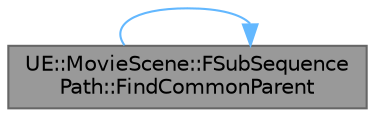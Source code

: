 digraph "UE::MovieScene::FSubSequencePath::FindCommonParent"
{
 // INTERACTIVE_SVG=YES
 // LATEX_PDF_SIZE
  bgcolor="transparent";
  edge [fontname=Helvetica,fontsize=10,labelfontname=Helvetica,labelfontsize=10];
  node [fontname=Helvetica,fontsize=10,shape=box,height=0.2,width=0.4];
  rankdir="RL";
  Node1 [id="Node000001",label="UE::MovieScene::FSubSequence\lPath::FindCommonParent",height=0.2,width=0.4,color="gray40", fillcolor="grey60", style="filled", fontcolor="black",tooltip="Find the first parent sequence ID that is common to both A and B."];
  Node1 -> Node1 [id="edge1_Node000001_Node000001",dir="back",color="steelblue1",style="solid",tooltip=" "];
}
